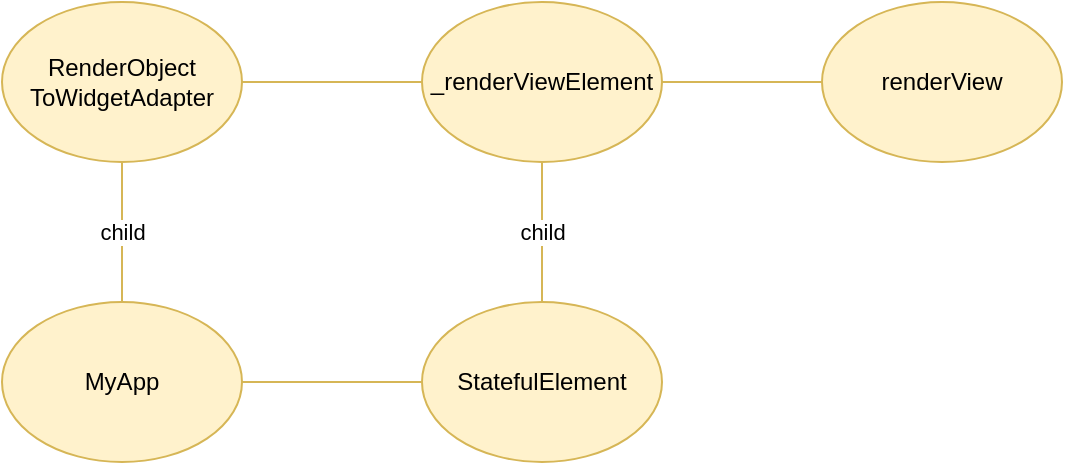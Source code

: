 <mxfile version="14.2.6" type="github">
  <diagram id="tCk85mEaI_Bhn887kACl" name="Page-1">
    <mxGraphModel dx="946" dy="614" grid="1" gridSize="10" guides="1" tooltips="1" connect="1" arrows="1" fold="1" page="1" pageScale="1" pageWidth="827" pageHeight="1169" math="0" shadow="0">
      <root>
        <mxCell id="0" />
        <mxCell id="1" parent="0" />
        <mxCell id="5yDbfiM6vvqtPXp2DdN_-4" style="edgeStyle=orthogonalEdgeStyle;rounded=0;orthogonalLoop=1;jettySize=auto;html=1;exitX=1;exitY=0.5;exitDx=0;exitDy=0;entryX=0;entryY=0.5;entryDx=0;entryDy=0;endArrow=none;endFill=0;fillColor=#fff2cc;strokeColor=#d6b656;" edge="1" parent="1" source="5yDbfiM6vvqtPXp2DdN_-1" target="5yDbfiM6vvqtPXp2DdN_-2">
          <mxGeometry relative="1" as="geometry" />
        </mxCell>
        <mxCell id="5yDbfiM6vvqtPXp2DdN_-1" value="RenderObject&lt;br&gt;ToWidgetAdapter" style="ellipse;whiteSpace=wrap;html=1;fillColor=#fff2cc;strokeColor=#d6b656;" vertex="1" parent="1">
          <mxGeometry x="110" y="330" width="120" height="80" as="geometry" />
        </mxCell>
        <mxCell id="5yDbfiM6vvqtPXp2DdN_-5" style="edgeStyle=orthogonalEdgeStyle;rounded=0;orthogonalLoop=1;jettySize=auto;html=1;exitX=1;exitY=0.5;exitDx=0;exitDy=0;entryX=0;entryY=0.5;entryDx=0;entryDy=0;endArrow=none;endFill=0;fillColor=#fff2cc;strokeColor=#d6b656;" edge="1" parent="1" source="5yDbfiM6vvqtPXp2DdN_-2" target="5yDbfiM6vvqtPXp2DdN_-3">
          <mxGeometry relative="1" as="geometry" />
        </mxCell>
        <mxCell id="5yDbfiM6vvqtPXp2DdN_-12" value="child" style="edgeStyle=orthogonalEdgeStyle;rounded=0;orthogonalLoop=1;jettySize=auto;html=1;exitX=0.5;exitY=1;exitDx=0;exitDy=0;startArrow=none;startFill=0;endArrow=none;endFill=0;fillColor=#fff2cc;strokeColor=#d6b656;" edge="1" parent="1" source="5yDbfiM6vvqtPXp2DdN_-2" target="5yDbfiM6vvqtPXp2DdN_-10">
          <mxGeometry relative="1" as="geometry" />
        </mxCell>
        <mxCell id="5yDbfiM6vvqtPXp2DdN_-2" value="_renderViewElement" style="ellipse;whiteSpace=wrap;html=1;fillColor=#fff2cc;strokeColor=#d6b656;" vertex="1" parent="1">
          <mxGeometry x="320" y="330" width="120" height="80" as="geometry" />
        </mxCell>
        <mxCell id="5yDbfiM6vvqtPXp2DdN_-3" value="renderView" style="ellipse;whiteSpace=wrap;html=1;fillColor=#fff2cc;strokeColor=#d6b656;" vertex="1" parent="1">
          <mxGeometry x="520" y="330" width="120" height="80" as="geometry" />
        </mxCell>
        <mxCell id="5yDbfiM6vvqtPXp2DdN_-8" value="child" style="edgeStyle=orthogonalEdgeStyle;rounded=0;orthogonalLoop=1;jettySize=auto;html=1;startArrow=none;startFill=0;endArrow=none;endFill=0;fillColor=#fff2cc;strokeColor=#d6b656;" edge="1" parent="1" source="5yDbfiM6vvqtPXp2DdN_-7" target="5yDbfiM6vvqtPXp2DdN_-1">
          <mxGeometry relative="1" as="geometry">
            <Array as="points">
              <mxPoint x="170" y="470" />
              <mxPoint x="170" y="470" />
            </Array>
          </mxGeometry>
        </mxCell>
        <mxCell id="5yDbfiM6vvqtPXp2DdN_-11" style="edgeStyle=orthogonalEdgeStyle;rounded=0;orthogonalLoop=1;jettySize=auto;html=1;exitX=1;exitY=0.5;exitDx=0;exitDy=0;startArrow=none;startFill=0;endArrow=none;endFill=0;fillColor=#fff2cc;strokeColor=#d6b656;" edge="1" parent="1" source="5yDbfiM6vvqtPXp2DdN_-7" target="5yDbfiM6vvqtPXp2DdN_-10">
          <mxGeometry relative="1" as="geometry" />
        </mxCell>
        <mxCell id="5yDbfiM6vvqtPXp2DdN_-7" value="MyApp" style="ellipse;whiteSpace=wrap;html=1;fillColor=#fff2cc;strokeColor=#d6b656;" vertex="1" parent="1">
          <mxGeometry x="110" y="480" width="120" height="80" as="geometry" />
        </mxCell>
        <mxCell id="5yDbfiM6vvqtPXp2DdN_-10" value="StatefulElement" style="ellipse;whiteSpace=wrap;html=1;fillColor=#fff2cc;strokeColor=#d6b656;" vertex="1" parent="1">
          <mxGeometry x="320" y="480" width="120" height="80" as="geometry" />
        </mxCell>
      </root>
    </mxGraphModel>
  </diagram>
</mxfile>
